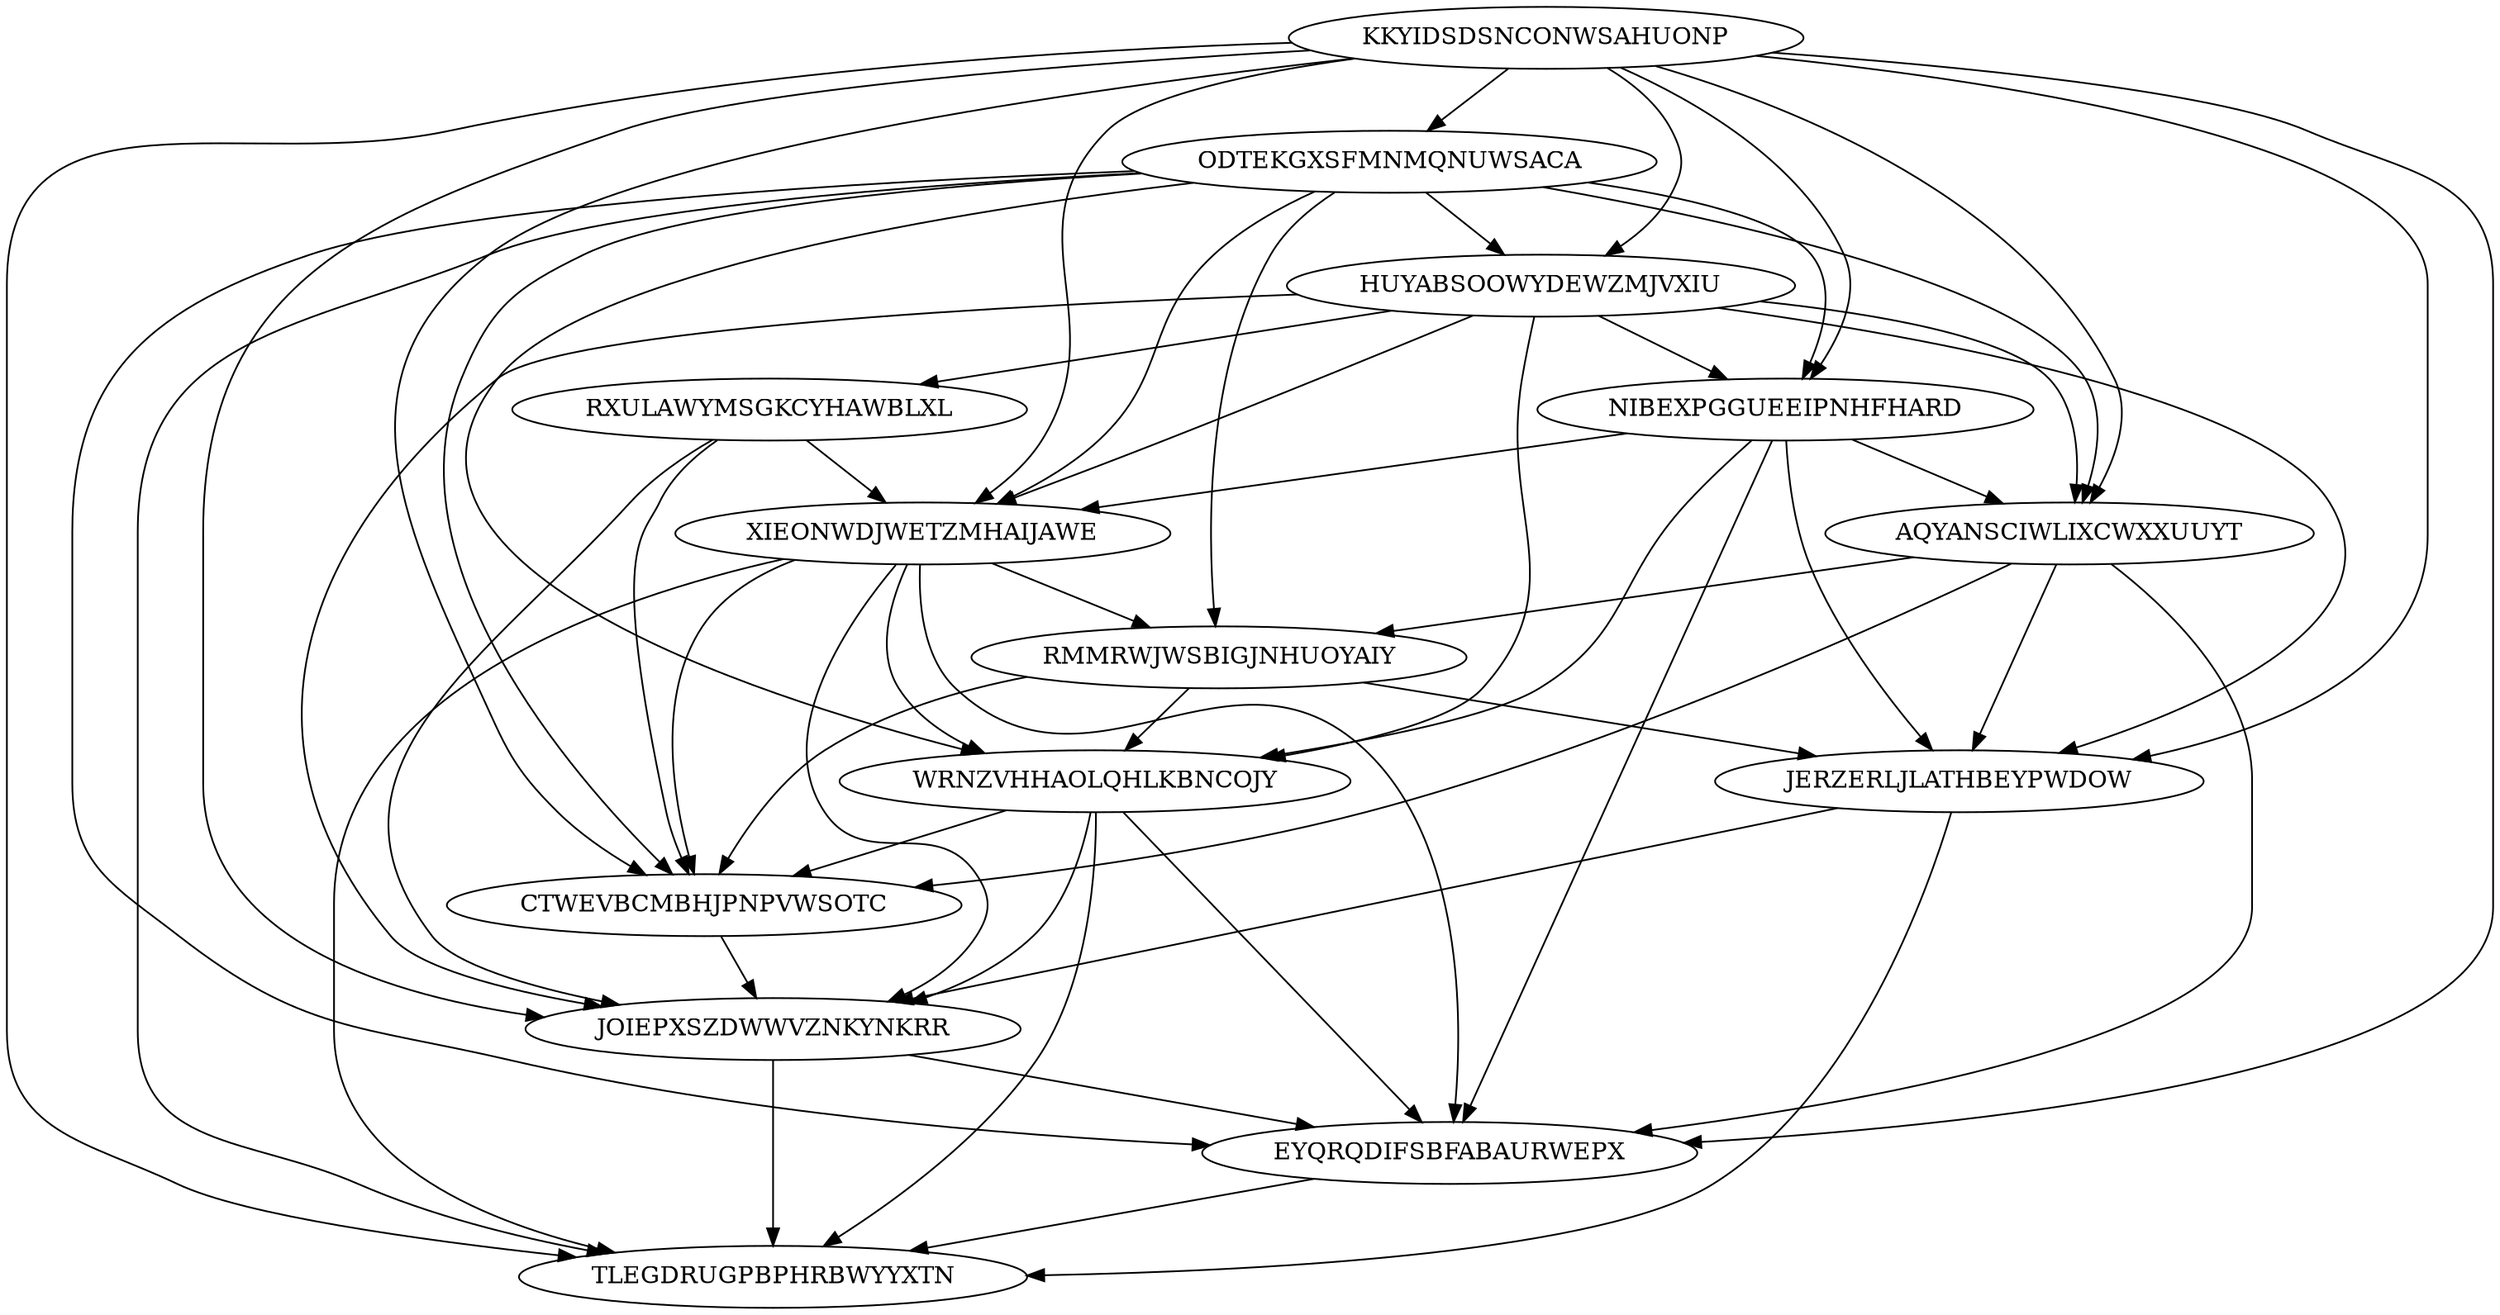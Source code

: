 digraph N14M57 {
	KKYIDSDSNCONWSAHUONP	[Weight=12];
	ODTEKGXSFMNMQNUWSACA	[Weight=16];
	HUYABSOOWYDEWZMJVXIU	[Weight=17];
	NIBEXPGGUEEIPNHFHARD	[Weight=15];
	RXULAWYMSGKCYHAWBLXL	[Weight=18];
	AQYANSCIWLIXCWXXUUYT	[Weight=12];
	XIEONWDJWETZMHAIJAWE	[Weight=11];
	RMMRWJWSBIGJNHUOYAIY	[Weight=19];
	WRNZVHHAOLQHLKBNCOJY	[Weight=12];
	JERZERLJLATHBEYPWDOW	[Weight=18];
	CTWEVBCMBHJPNPVWSOTC	[Weight=19];
	JOIEPXSZDWWVZNKYNKRR	[Weight=19];
	EYQRQDIFSBFABAURWEPX	[Weight=18];
	TLEGDRUGPBPHRBWYYXTN	[Weight=12];
	JOIEPXSZDWWVZNKYNKRR -> EYQRQDIFSBFABAURWEPX [Weight=10];
	XIEONWDJWETZMHAIJAWE -> JOIEPXSZDWWVZNKYNKRR [Weight=20];
	RXULAWYMSGKCYHAWBLXL -> XIEONWDJWETZMHAIJAWE [Weight=14];
	ODTEKGXSFMNMQNUWSACA -> RMMRWJWSBIGJNHUOYAIY [Weight=19];
	AQYANSCIWLIXCWXXUUYT -> EYQRQDIFSBFABAURWEPX [Weight=14];
	HUYABSOOWYDEWZMJVXIU -> JOIEPXSZDWWVZNKYNKRR [Weight=18];
	HUYABSOOWYDEWZMJVXIU -> AQYANSCIWLIXCWXXUUYT [Weight=20];
	KKYIDSDSNCONWSAHUONP -> HUYABSOOWYDEWZMJVXIU [Weight=18];
	ODTEKGXSFMNMQNUWSACA -> EYQRQDIFSBFABAURWEPX [Weight=16];
	NIBEXPGGUEEIPNHFHARD -> EYQRQDIFSBFABAURWEPX [Weight=17];
	ODTEKGXSFMNMQNUWSACA -> TLEGDRUGPBPHRBWYYXTN [Weight=13];
	ODTEKGXSFMNMQNUWSACA -> AQYANSCIWLIXCWXXUUYT [Weight=16];
	RMMRWJWSBIGJNHUOYAIY -> JERZERLJLATHBEYPWDOW [Weight=14];
	KKYIDSDSNCONWSAHUONP -> EYQRQDIFSBFABAURWEPX [Weight=13];
	WRNZVHHAOLQHLKBNCOJY -> JOIEPXSZDWWVZNKYNKRR [Weight=19];
	XIEONWDJWETZMHAIJAWE -> TLEGDRUGPBPHRBWYYXTN [Weight=14];
	RMMRWJWSBIGJNHUOYAIY -> CTWEVBCMBHJPNPVWSOTC [Weight=11];
	KKYIDSDSNCONWSAHUONP -> CTWEVBCMBHJPNPVWSOTC [Weight=17];
	RXULAWYMSGKCYHAWBLXL -> JOIEPXSZDWWVZNKYNKRR [Weight=19];
	NIBEXPGGUEEIPNHFHARD -> XIEONWDJWETZMHAIJAWE [Weight=20];
	HUYABSOOWYDEWZMJVXIU -> RXULAWYMSGKCYHAWBLXL [Weight=20];
	RMMRWJWSBIGJNHUOYAIY -> WRNZVHHAOLQHLKBNCOJY [Weight=11];
	WRNZVHHAOLQHLKBNCOJY -> CTWEVBCMBHJPNPVWSOTC [Weight=13];
	KKYIDSDSNCONWSAHUONP -> JERZERLJLATHBEYPWDOW [Weight=13];
	KKYIDSDSNCONWSAHUONP -> XIEONWDJWETZMHAIJAWE [Weight=12];
	ODTEKGXSFMNMQNUWSACA -> XIEONWDJWETZMHAIJAWE [Weight=19];
	CTWEVBCMBHJPNPVWSOTC -> JOIEPXSZDWWVZNKYNKRR [Weight=15];
	KKYIDSDSNCONWSAHUONP -> NIBEXPGGUEEIPNHFHARD [Weight=20];
	WRNZVHHAOLQHLKBNCOJY -> TLEGDRUGPBPHRBWYYXTN [Weight=15];
	ODTEKGXSFMNMQNUWSACA -> CTWEVBCMBHJPNPVWSOTC [Weight=19];
	AQYANSCIWLIXCWXXUUYT -> CTWEVBCMBHJPNPVWSOTC [Weight=17];
	XIEONWDJWETZMHAIJAWE -> WRNZVHHAOLQHLKBNCOJY [Weight=15];
	HUYABSOOWYDEWZMJVXIU -> NIBEXPGGUEEIPNHFHARD [Weight=14];
	XIEONWDJWETZMHAIJAWE -> RMMRWJWSBIGJNHUOYAIY [Weight=20];
	AQYANSCIWLIXCWXXUUYT -> RMMRWJWSBIGJNHUOYAIY [Weight=16];
	HUYABSOOWYDEWZMJVXIU -> WRNZVHHAOLQHLKBNCOJY [Weight=11];
	ODTEKGXSFMNMQNUWSACA -> NIBEXPGGUEEIPNHFHARD [Weight=12];
	JERZERLJLATHBEYPWDOW -> JOIEPXSZDWWVZNKYNKRR [Weight=15];
	ODTEKGXSFMNMQNUWSACA -> WRNZVHHAOLQHLKBNCOJY [Weight=18];
	KKYIDSDSNCONWSAHUONP -> AQYANSCIWLIXCWXXUUYT [Weight=16];
	KKYIDSDSNCONWSAHUONP -> ODTEKGXSFMNMQNUWSACA [Weight=11];
	AQYANSCIWLIXCWXXUUYT -> JERZERLJLATHBEYPWDOW [Weight=15];
	ODTEKGXSFMNMQNUWSACA -> HUYABSOOWYDEWZMJVXIU [Weight=13];
	JERZERLJLATHBEYPWDOW -> TLEGDRUGPBPHRBWYYXTN [Weight=11];
	XIEONWDJWETZMHAIJAWE -> CTWEVBCMBHJPNPVWSOTC [Weight=17];
	HUYABSOOWYDEWZMJVXIU -> JERZERLJLATHBEYPWDOW [Weight=18];
	KKYIDSDSNCONWSAHUONP -> TLEGDRUGPBPHRBWYYXTN [Weight=16];
	HUYABSOOWYDEWZMJVXIU -> XIEONWDJWETZMHAIJAWE [Weight=18];
	NIBEXPGGUEEIPNHFHARD -> WRNZVHHAOLQHLKBNCOJY [Weight=11];
	RXULAWYMSGKCYHAWBLXL -> CTWEVBCMBHJPNPVWSOTC [Weight=13];
	NIBEXPGGUEEIPNHFHARD -> AQYANSCIWLIXCWXXUUYT [Weight=12];
	WRNZVHHAOLQHLKBNCOJY -> EYQRQDIFSBFABAURWEPX [Weight=13];
	NIBEXPGGUEEIPNHFHARD -> JERZERLJLATHBEYPWDOW [Weight=10];
	JOIEPXSZDWWVZNKYNKRR -> TLEGDRUGPBPHRBWYYXTN [Weight=20];
	KKYIDSDSNCONWSAHUONP -> JOIEPXSZDWWVZNKYNKRR [Weight=17];
	EYQRQDIFSBFABAURWEPX -> TLEGDRUGPBPHRBWYYXTN [Weight=17];
	XIEONWDJWETZMHAIJAWE -> EYQRQDIFSBFABAURWEPX [Weight=16];
}
